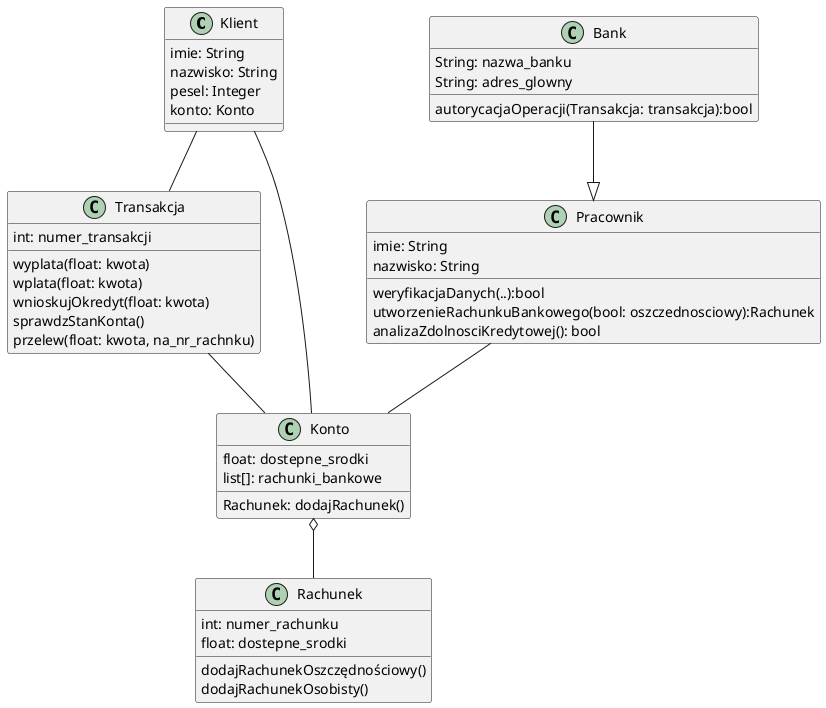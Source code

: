 @startuml

'skinparam linetype ortho

class Klient{

    imie: String
    nazwisko: String
    pesel: Integer
    konto: Konto
}
class Pracownik{
    imie: String
    nazwisko: String
    weryfikacjaDanych(..):bool
    utworzenieRachunkuBankowego(bool: oszczednosciowy):Rachunek
    analizaZdolnosciKredytowej(): bool

}
class Transakcja{
    int: numer_transakcji
    wyplata(float: kwota)
    wplata(float: kwota)
    wnioskujOkredyt(float: kwota)
    sprawdzStanKonta()
    przelew(float: kwota, na_nr_rachnku)
}
class Konto{
    float: dostepne_srodki
    list[]: rachunki_bankowe
    Rachunek: dodajRachunek()

}

class Rachunek{
    int: numer_rachunku
    float: dostepne_srodki
    dodajRachunekOszczędnościowy()
    dodajRachunekOsobisty()
}
class Bank {
    String: nazwa_banku
    String: adres_glowny
    autorycacjaOperacji(Transakcja: transakcja):bool
}
Bank --|> Pracownik

Transakcja -- Konto
Klient -- Transakcja
Konto o-- Rachunek
Klient -- Konto
Pracownik -- Konto



@enduml